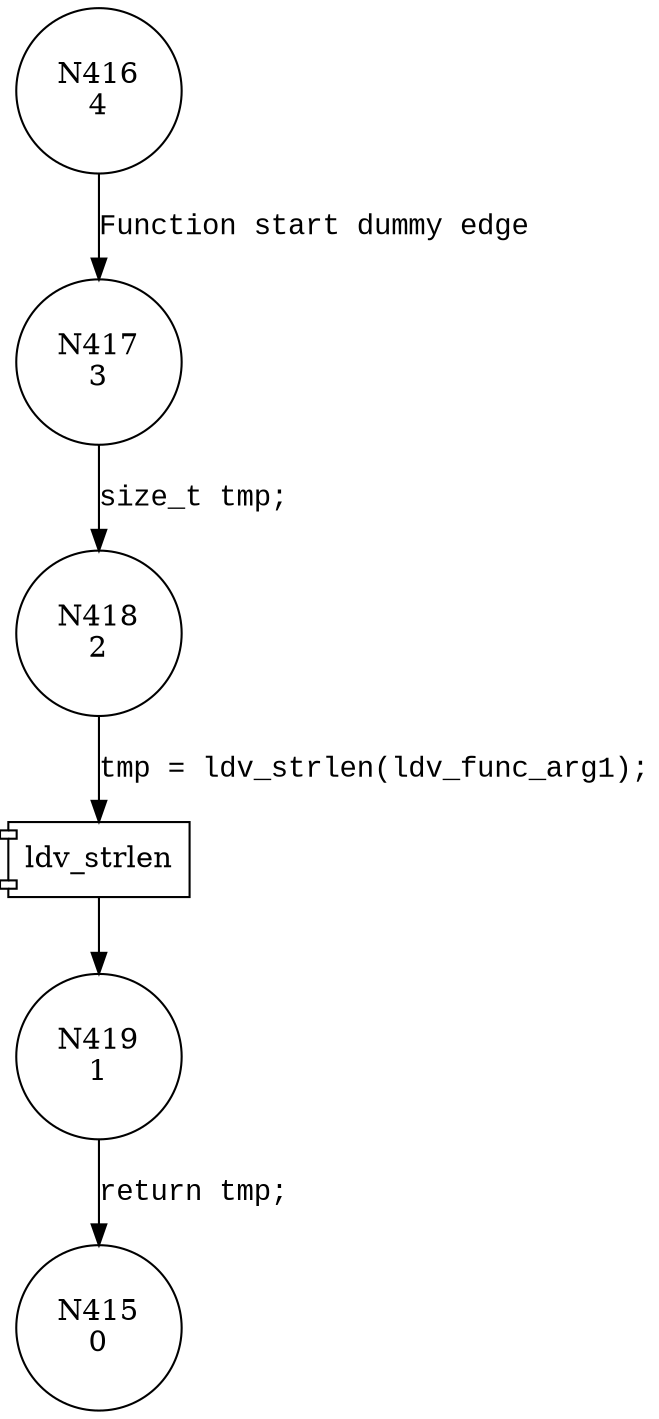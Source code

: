 digraph ldv_strlen_1 {
416 [shape="circle" label="N416\n4"]
417 [shape="circle" label="N417\n3"]
418 [shape="circle" label="N418\n2"]
419 [shape="circle" label="N419\n1"]
415 [shape="circle" label="N415\n0"]
416 -> 417 [label="Function start dummy edge" fontname="Courier New"]
100019 [shape="component" label="ldv_strlen"]
418 -> 100019 [label="tmp = ldv_strlen(ldv_func_arg1);" fontname="Courier New"]
100019 -> 419 [label="" fontname="Courier New"]
417 -> 418 [label="size_t tmp;" fontname="Courier New"]
419 -> 415 [label="return tmp;" fontname="Courier New"]
}